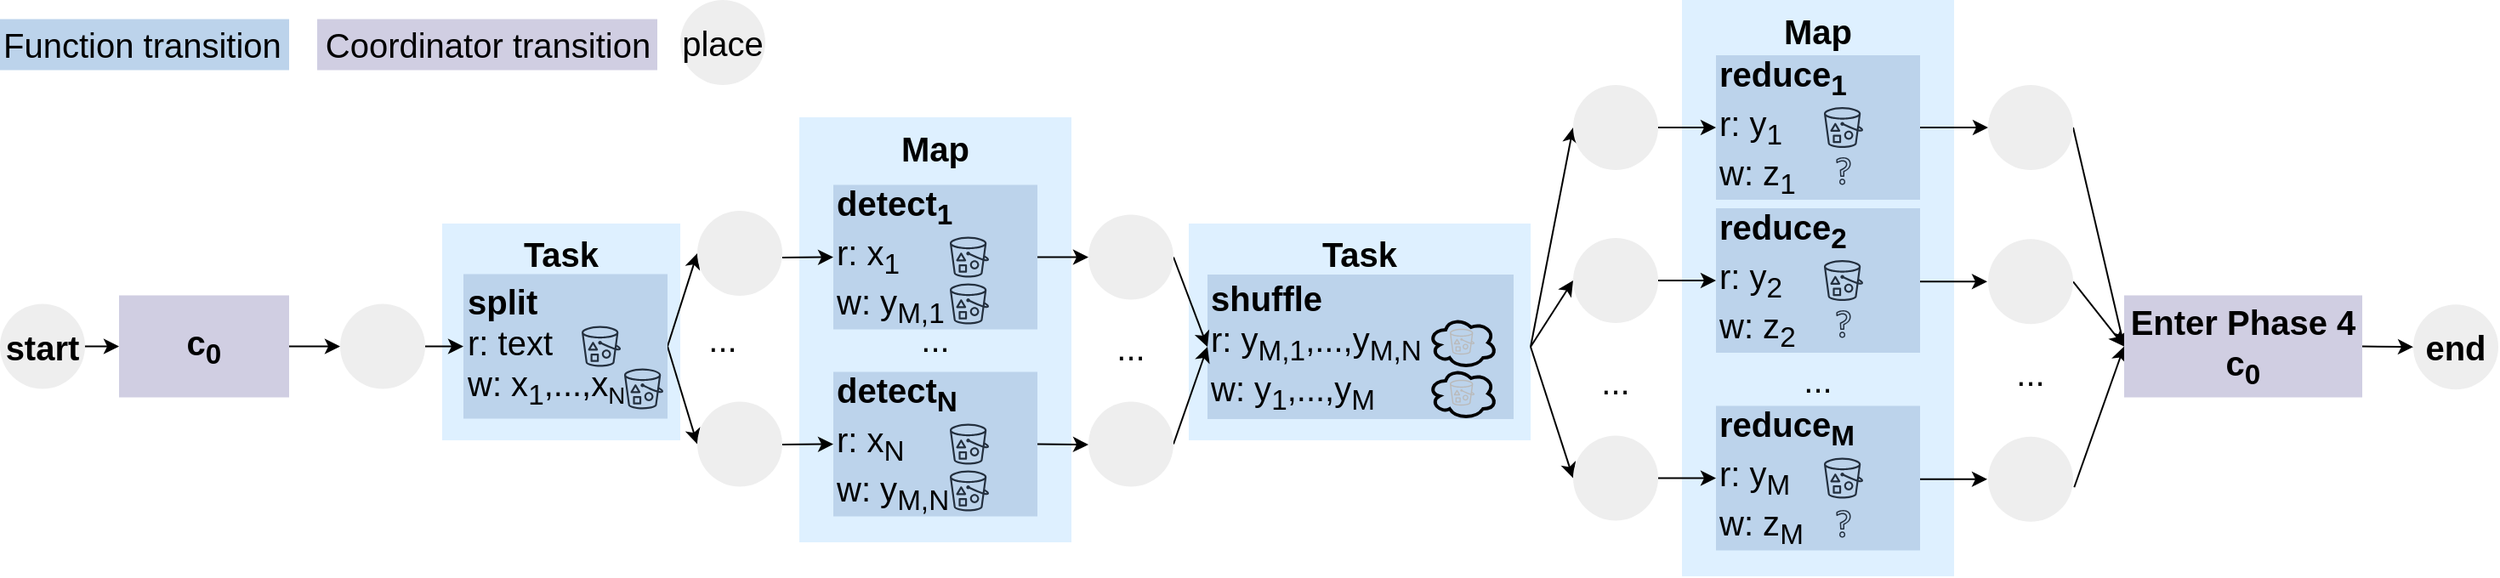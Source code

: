 <mxfile version="15.4.0" type="device"><diagram id="yiRDfCdH8cYX3cv1Tssn" name="Page-1"><mxGraphModel dx="1929" dy="1000" grid="1" gridSize="10" guides="1" tooltips="1" connect="1" arrows="1" fold="1" page="1" pageScale="1" pageWidth="827" pageHeight="1169" math="0" shadow="0"><root><mxCell id="0"/><mxCell id="1" parent="0"/><mxCell id="C-YNDKj5ZLPIrw1tNKyV-2" value="&lt;b&gt;Task&lt;/b&gt;" style="rounded=0;whiteSpace=wrap;html=1;fontSize=20;align=center;verticalAlign=top;fillColor=#DEF0FF;strokeColor=none;" parent="1" vertex="1"><mxGeometry x="199" y="342.49" width="201" height="127.51" as="geometry"/></mxCell><mxCell id="C-YNDKj5ZLPIrw1tNKyV-1" value="&lt;b&gt;Task&lt;/b&gt;" style="rounded=0;whiteSpace=wrap;html=1;fontSize=20;align=center;verticalAlign=top;fillColor=#DEF0FF;strokeColor=none;" parent="1" vertex="1"><mxGeometry x="-240" y="342.49" width="140" height="127.51" as="geometry"/></mxCell><mxCell id="FjUiIToW6S3Nz0YTUFFR-54" value="&lt;b&gt;Map&lt;/b&gt;" style="rounded=0;whiteSpace=wrap;html=1;fontSize=20;align=center;verticalAlign=top;fillColor=#DEF0FF;strokeColor=none;" parent="1" vertex="1"><mxGeometry x="-30" y="280" width="160" height="250" as="geometry"/></mxCell><mxCell id="RQtrrZ3ROyKTZi_biovk-3" style="edgeStyle=orthogonalEdgeStyle;rounded=0;orthogonalLoop=1;jettySize=auto;html=1;entryX=0;entryY=0.5;entryDx=0;entryDy=0;fontSize=20;" parent="1" target="RQtrrZ3ROyKTZi_biovk-2" edge="1"><mxGeometry relative="1" as="geometry"><mxPoint x="-460" y="414.75" as="sourcePoint"/></mxGeometry></mxCell><mxCell id="RQtrrZ3ROyKTZi_biovk-6" style="edgeStyle=orthogonalEdgeStyle;rounded=0;orthogonalLoop=1;jettySize=auto;html=1;entryX=0;entryY=0.5;entryDx=0;entryDy=0;fontSize=20;" parent="1" source="RQtrrZ3ROyKTZi_biovk-2" edge="1"><mxGeometry relative="1" as="geometry"><mxPoint x="-300" y="414.75" as="targetPoint"/></mxGeometry></mxCell><mxCell id="RQtrrZ3ROyKTZi_biovk-2" value="c&lt;sub&gt;0&lt;/sub&gt;" style="rounded=0;whiteSpace=wrap;html=1;fontSize=20;fillColor=#d0cee2;strokeColor=none;fontStyle=1" parent="1" vertex="1"><mxGeometry x="-430" y="384.75" width="100" height="60" as="geometry"/></mxCell><mxCell id="RQtrrZ3ROyKTZi_biovk-8" style="edgeStyle=orthogonalEdgeStyle;rounded=0;orthogonalLoop=1;jettySize=auto;html=1;entryX=0;entryY=0.5;entryDx=0;entryDy=0;fontSize=20;" parent="1" edge="1"><mxGeometry relative="1" as="geometry"><mxPoint x="-227.5" y="414.75" as="targetPoint"/><mxPoint x="-250" y="414.75" as="sourcePoint"/></mxGeometry></mxCell><mxCell id="FjUiIToW6S3Nz0YTUFFR-51" style="edgeStyle=none;rounded=0;orthogonalLoop=1;jettySize=auto;html=1;exitX=1;exitY=0.5;exitDx=0;exitDy=0;entryX=0;entryY=0.5;entryDx=0;entryDy=0;fontSize=20;" parent="1" source="CbNxi4T1dEzjD8uQ3He0-1" target="jQfOcinhYtsGM4zWeQ2B-1" edge="1"><mxGeometry relative="1" as="geometry"><mxPoint x="-110" y="362.5" as="targetPoint"/></mxGeometry></mxCell><mxCell id="FjUiIToW6S3Nz0YTUFFR-52" style="edgeStyle=none;rounded=0;orthogonalLoop=1;jettySize=auto;html=1;exitX=1;exitY=0.5;exitDx=0;exitDy=0;entryX=0;entryY=0.5;entryDx=0;entryDy=0;fontSize=20;" parent="1" source="CbNxi4T1dEzjD8uQ3He0-1" target="jQfOcinhYtsGM4zWeQ2B-4" edge="1"><mxGeometry relative="1" as="geometry"><mxPoint x="-110" y="472.5" as="targetPoint"/></mxGeometry></mxCell><mxCell id="CbNxi4T1dEzjD8uQ3He0-1" value="&lt;b&gt;split&lt;br&gt;&lt;/b&gt;r: text&lt;br&gt;w: x&lt;sub&gt;1&lt;/sub&gt;,...,x&lt;span style=&quot;font-size: 16.667px&quot;&gt;&lt;sub&gt;N&lt;/sub&gt;&lt;/span&gt;" style="rounded=0;whiteSpace=wrap;html=1;fontSize=20;align=left;fillColor=#BCD3EB;strokeColor=none;" parent="1" vertex="1"><mxGeometry x="-227.5" y="372.25" width="120" height="85" as="geometry"/></mxCell><mxCell id="FjUiIToW6S3Nz0YTUFFR-2" value="" style="sketch=0;outlineConnect=0;fontColor=#232F3E;gradientColor=none;strokeColor=#232F3E;fillColor=none;dashed=0;verticalLabelPosition=bottom;verticalAlign=top;align=center;html=1;fontSize=12;fontStyle=0;aspect=fixed;shape=mxgraph.aws4.resourceIcon;resIcon=mxgraph.aws4.bucket_with_objects;" parent="1" vertex="1"><mxGeometry x="-161.46" y="399.75" width="30" height="30" as="geometry"/></mxCell><mxCell id="FjUiIToW6S3Nz0YTUFFR-3" value="" style="sketch=0;outlineConnect=0;fontColor=#232F3E;gradientColor=none;strokeColor=#232F3E;fillColor=none;dashed=0;verticalLabelPosition=bottom;verticalAlign=top;align=center;html=1;fontSize=12;fontStyle=0;aspect=fixed;shape=mxgraph.aws4.resourceIcon;resIcon=mxgraph.aws4.bucket_with_objects;" parent="1" vertex="1"><mxGeometry x="-136.5" y="424.75" width="30" height="30" as="geometry"/></mxCell><mxCell id="FjUiIToW6S3Nz0YTUFFR-8" value="..." style="text;html=1;strokeColor=none;fillColor=none;align=center;verticalAlign=middle;whiteSpace=wrap;rounded=0;fontSize=20;" parent="1" vertex="1"><mxGeometry x="-105" y="395" width="60" height="30" as="geometry"/></mxCell><mxCell id="jQfOcinhYtsGM4zWeQ2B-8" style="edgeStyle=orthogonalEdgeStyle;rounded=0;orthogonalLoop=1;jettySize=auto;html=1;exitX=1;exitY=0.5;exitDx=0;exitDy=0;entryX=0;entryY=0.5;entryDx=0;entryDy=0;" parent="1" source="FjUiIToW6S3Nz0YTUFFR-10" target="jQfOcinhYtsGM4zWeQ2B-5" edge="1"><mxGeometry relative="1" as="geometry"/></mxCell><mxCell id="FjUiIToW6S3Nz0YTUFFR-10" value="&lt;b&gt;detect&lt;sub&gt;1&lt;/sub&gt;&lt;br&gt;&lt;/b&gt;r: x&lt;sub&gt;1&lt;/sub&gt;&lt;br&gt;w: y&lt;sub&gt;M,1&lt;/sub&gt;" style="rounded=0;whiteSpace=wrap;html=1;fontSize=20;align=left;fillColor=#BCD3EB;strokeColor=none;" parent="1" vertex="1"><mxGeometry x="-10" y="319.75" width="120" height="85" as="geometry"/></mxCell><mxCell id="FjUiIToW6S3Nz0YTUFFR-11" value="" style="sketch=0;outlineConnect=0;fontColor=#232F3E;gradientColor=none;strokeColor=#232F3E;fillColor=none;dashed=0;verticalLabelPosition=bottom;verticalAlign=top;align=center;html=1;fontSize=12;fontStyle=0;aspect=fixed;shape=mxgraph.aws4.resourceIcon;resIcon=mxgraph.aws4.bucket_with_objects;" parent="1" vertex="1"><mxGeometry x="55.0" y="347.25" width="30" height="30" as="geometry"/></mxCell><mxCell id="FjUiIToW6S3Nz0YTUFFR-18" style="edgeStyle=none;rounded=0;orthogonalLoop=1;jettySize=auto;html=1;exitX=1;exitY=0.5;exitDx=0;exitDy=0;entryX=0;entryY=0.5;entryDx=0;entryDy=0;fontSize=20;" parent="1" edge="1"><mxGeometry relative="1" as="geometry"><mxPoint x="-40" y="362.5" as="sourcePoint"/><mxPoint x="-10" y="362.25" as="targetPoint"/></mxGeometry></mxCell><mxCell id="FjUiIToW6S3Nz0YTUFFR-38" style="edgeStyle=none;rounded=0;orthogonalLoop=1;jettySize=auto;html=1;exitX=1;exitY=0.5;exitDx=0;exitDy=0;entryX=0;entryY=0.5;entryDx=0;entryDy=0;fontSize=20;" parent="1" edge="1"><mxGeometry relative="1" as="geometry"><mxPoint x="110" y="472.25" as="sourcePoint"/><mxPoint x="140" y="472.5" as="targetPoint"/></mxGeometry></mxCell><mxCell id="FjUiIToW6S3Nz0YTUFFR-28" style="edgeStyle=none;rounded=0;orthogonalLoop=1;jettySize=auto;html=1;exitX=1;exitY=0.5;exitDx=0;exitDy=0;entryX=0;entryY=0.5;entryDx=0;entryDy=0;fontSize=20;" parent="1" target="FjUiIToW6S3Nz0YTUFFR-30" edge="1"><mxGeometry relative="1" as="geometry"><mxPoint x="-40" y="472.5" as="sourcePoint"/></mxGeometry></mxCell><mxCell id="FjUiIToW6S3Nz0YTUFFR-30" value="&lt;b&gt;detect&lt;sub&gt;N&lt;/sub&gt;&lt;br&gt;&lt;/b&gt;r: x&lt;sub&gt;N&lt;/sub&gt;&lt;br&gt;w: y&lt;sub&gt;M,N&lt;/sub&gt;" style="rounded=0;whiteSpace=wrap;html=1;fontSize=20;align=left;fillColor=#BCD3EB;strokeColor=none;" parent="1" vertex="1"><mxGeometry x="-10" y="429.75" width="120" height="85" as="geometry"/></mxCell><mxCell id="FjUiIToW6S3Nz0YTUFFR-31" value="" style="sketch=0;outlineConnect=0;fontColor=#232F3E;gradientColor=none;strokeColor=#232F3E;fillColor=none;dashed=0;verticalLabelPosition=bottom;verticalAlign=top;align=center;html=1;fontSize=12;fontStyle=0;aspect=fixed;shape=mxgraph.aws4.resourceIcon;resIcon=mxgraph.aws4.bucket_with_objects;" parent="1" vertex="1"><mxGeometry x="55.0" y="457.25" width="30" height="30" as="geometry"/></mxCell><mxCell id="FjUiIToW6S3Nz0YTUFFR-41" value="&lt;b&gt;shuffle&lt;br&gt;&lt;/b&gt;r: y&lt;sub&gt;M,1&lt;/sub&gt;,...,y&lt;sub&gt;M,N&lt;/sub&gt;&lt;br&gt;w: y&lt;sub&gt;1&lt;/sub&gt;,...,y&lt;sub&gt;M&lt;/sub&gt;" style="rounded=0;whiteSpace=wrap;html=1;fontSize=20;align=left;fillColor=#BCD3EB;strokeColor=none;" parent="1" vertex="1"><mxGeometry x="210" y="372.5" width="180" height="85" as="geometry"/></mxCell><mxCell id="FjUiIToW6S3Nz0YTUFFR-57" value="" style="sketch=0;outlineConnect=0;fontColor=#232F3E;gradientColor=none;strokeColor=#232F3E;fillColor=none;dashed=0;verticalLabelPosition=bottom;verticalAlign=top;align=center;html=1;fontSize=12;fontStyle=0;aspect=fixed;shape=mxgraph.aws4.resourceIcon;resIcon=mxgraph.aws4.bucket_with_objects;" parent="1" vertex="1"><mxGeometry x="55.0" y="374.75" width="30" height="30" as="geometry"/></mxCell><mxCell id="FjUiIToW6S3Nz0YTUFFR-60" value="" style="sketch=0;outlineConnect=0;fontColor=#232F3E;gradientColor=none;strokeColor=#232F3E;fillColor=none;dashed=0;verticalLabelPosition=bottom;verticalAlign=top;align=center;html=1;fontSize=12;fontStyle=0;aspect=fixed;shape=mxgraph.aws4.resourceIcon;resIcon=mxgraph.aws4.bucket_with_objects;" parent="1" vertex="1"><mxGeometry x="55.0" y="484.75" width="30" height="30" as="geometry"/></mxCell><mxCell id="FjUiIToW6S3Nz0YTUFFR-63" style="edgeStyle=none;rounded=0;orthogonalLoop=1;jettySize=auto;html=1;exitX=1;exitY=0.5;exitDx=0;exitDy=0;entryX=0;entryY=0.5;entryDx=0;entryDy=0;fontSize=20;" parent="1" target="jQfOcinhYtsGM4zWeQ2B-11" edge="1"><mxGeometry relative="1" as="geometry"><mxPoint x="400" y="415" as="sourcePoint"/><mxPoint x="421" y="284.75" as="targetPoint"/></mxGeometry></mxCell><mxCell id="FjUiIToW6S3Nz0YTUFFR-64" style="edgeStyle=none;rounded=0;orthogonalLoop=1;jettySize=auto;html=1;entryX=0;entryY=0.5;entryDx=0;entryDy=0;fontSize=20;exitX=1;exitY=0.5;exitDx=0;exitDy=0;" parent="1" target="jQfOcinhYtsGM4zWeQ2B-12" edge="1"><mxGeometry relative="1" as="geometry"><mxPoint x="400" y="415" as="sourcePoint"/><mxPoint x="421" y="374.75" as="targetPoint"/></mxGeometry></mxCell><mxCell id="FjUiIToW6S3Nz0YTUFFR-65" style="edgeStyle=none;rounded=0;orthogonalLoop=1;jettySize=auto;html=1;exitX=1;exitY=0.5;exitDx=0;exitDy=0;entryX=0;entryY=0.5;entryDx=0;entryDy=0;fontSize=20;" parent="1" target="jQfOcinhYtsGM4zWeQ2B-13" edge="1"><mxGeometry relative="1" as="geometry"><mxPoint x="400" y="415" as="sourcePoint"/><mxPoint x="421" y="527.25" as="targetPoint"/></mxGeometry></mxCell><mxCell id="FjUiIToW6S3Nz0YTUFFR-68" value="..." style="text;html=1;strokeColor=none;fillColor=none;align=center;verticalAlign=middle;whiteSpace=wrap;rounded=0;fontSize=20;" parent="1" vertex="1"><mxGeometry x="420" y="420" width="60" height="30" as="geometry"/></mxCell><mxCell id="FjUiIToW6S3Nz0YTUFFR-72" value="&lt;b&gt;Map&lt;/b&gt;" style="rounded=0;whiteSpace=wrap;html=1;fontSize=20;align=center;verticalAlign=top;strokeColor=none;fillColor=#DEF0FF;" parent="1" vertex="1"><mxGeometry x="489" y="211" width="160" height="339" as="geometry"/></mxCell><mxCell id="FjUiIToW6S3Nz0YTUFFR-73" style="edgeStyle=none;rounded=0;orthogonalLoop=1;jettySize=auto;html=1;entryX=0;entryY=0.5;entryDx=0;entryDy=0;fontSize=20;" parent="1" target="FjUiIToW6S3Nz0YTUFFR-75" edge="1"><mxGeometry relative="1" as="geometry"><mxPoint x="469" y="286" as="sourcePoint"/></mxGeometry></mxCell><mxCell id="jQfOcinhYtsGM4zWeQ2B-18" style="edgeStyle=none;rounded=0;orthogonalLoop=1;jettySize=auto;html=1;exitX=1;exitY=0.5;exitDx=0;exitDy=0;entryX=0;entryY=0.5;entryDx=0;entryDy=0;" parent="1" source="FjUiIToW6S3Nz0YTUFFR-75" target="jQfOcinhYtsGM4zWeQ2B-14" edge="1"><mxGeometry relative="1" as="geometry"/></mxCell><mxCell id="FjUiIToW6S3Nz0YTUFFR-75" value="&lt;b&gt;reduce&lt;sub&gt;1&lt;/sub&gt;&lt;br&gt;&lt;/b&gt;r: y&lt;sub&gt;1&lt;/sub&gt;&lt;br&gt;w: z&lt;sub&gt;1&lt;/sub&gt;" style="rounded=0;whiteSpace=wrap;html=1;fontSize=20;align=left;fillColor=#BCD3EB;strokeColor=none;" parent="1" vertex="1"><mxGeometry x="509" y="243.5" width="120" height="85" as="geometry"/></mxCell><mxCell id="FjUiIToW6S3Nz0YTUFFR-76" value="" style="sketch=0;outlineConnect=0;fontColor=#232F3E;gradientColor=none;strokeColor=#232F3E;fillColor=none;dashed=0;verticalLabelPosition=bottom;verticalAlign=top;align=center;html=1;fontSize=12;fontStyle=0;aspect=fixed;shape=mxgraph.aws4.resourceIcon;resIcon=mxgraph.aws4.bucket_with_objects;" parent="1" vertex="1"><mxGeometry x="569" y="271" width="30" height="30" as="geometry"/></mxCell><mxCell id="FjUiIToW6S3Nz0YTUFFR-77" style="edgeStyle=none;rounded=0;orthogonalLoop=1;jettySize=auto;html=1;entryX=0;entryY=0.5;entryDx=0;entryDy=0;fontSize=20;" parent="1" source="jQfOcinhYtsGM4zWeQ2B-12" target="FjUiIToW6S3Nz0YTUFFR-79" edge="1"><mxGeometry relative="1" as="geometry"><mxPoint x="479" y="376" as="sourcePoint"/></mxGeometry></mxCell><mxCell id="s1X0vc_cC-6pDCUdqe2T-5" style="edgeStyle=none;rounded=0;orthogonalLoop=1;jettySize=auto;html=1;exitX=1;exitY=0.5;exitDx=0;exitDy=0;entryX=0;entryY=0.5;entryDx=0;entryDy=0;" parent="1" edge="1"><mxGeometry relative="1" as="geometry"><mxPoint x="619" y="376.63" as="sourcePoint"/><mxPoint x="668.5" y="376.63" as="targetPoint"/></mxGeometry></mxCell><mxCell id="FjUiIToW6S3Nz0YTUFFR-79" value="&lt;b&gt;reduce&lt;sub&gt;2&lt;/sub&gt;&lt;br&gt;&lt;/b&gt;r: y&lt;sub&gt;2&lt;/sub&gt;&lt;br&gt;w: z&lt;sub&gt;2&lt;/sub&gt;" style="rounded=0;whiteSpace=wrap;html=1;fontSize=20;align=left;fillColor=#BCD3EB;strokeColor=none;" parent="1" vertex="1"><mxGeometry x="509" y="333.5" width="120" height="85" as="geometry"/></mxCell><mxCell id="FjUiIToW6S3Nz0YTUFFR-80" value="" style="sketch=0;outlineConnect=0;fontColor=#232F3E;gradientColor=none;strokeColor=#232F3E;fillColor=none;dashed=0;verticalLabelPosition=bottom;verticalAlign=top;align=center;html=1;fontSize=12;fontStyle=0;aspect=fixed;shape=mxgraph.aws4.resourceIcon;resIcon=mxgraph.aws4.bucket_with_objects;" parent="1" vertex="1"><mxGeometry x="569" y="361" width="30" height="30" as="geometry"/></mxCell><mxCell id="FjUiIToW6S3Nz0YTUFFR-81" style="edgeStyle=none;rounded=0;orthogonalLoop=1;jettySize=auto;html=1;entryX=0;entryY=0.5;entryDx=0;entryDy=0;fontSize=20;" parent="1" source="jQfOcinhYtsGM4zWeQ2B-13" target="FjUiIToW6S3Nz0YTUFFR-83" edge="1"><mxGeometry relative="1" as="geometry"><mxPoint x="479" y="492" as="sourcePoint"/></mxGeometry></mxCell><mxCell id="s1X0vc_cC-6pDCUdqe2T-4" style="edgeStyle=none;rounded=0;orthogonalLoop=1;jettySize=auto;html=1;exitX=1;exitY=0.5;exitDx=0;exitDy=0;entryX=0;entryY=0.5;entryDx=0;entryDy=0;" parent="1" edge="1"><mxGeometry relative="1" as="geometry"><mxPoint x="619" y="492.88" as="sourcePoint"/><mxPoint x="668.5" y="492.88" as="targetPoint"/></mxGeometry></mxCell><mxCell id="FjUiIToW6S3Nz0YTUFFR-83" value="&lt;b&gt;reduce&lt;sub&gt;M&lt;/sub&gt;&lt;br&gt;&lt;/b&gt;r: y&lt;sub&gt;M&lt;/sub&gt;&lt;br&gt;w: z&lt;sub&gt;M&lt;/sub&gt;" style="rounded=0;whiteSpace=wrap;html=1;fontSize=20;align=left;fillColor=#BCD3EB;strokeColor=none;" parent="1" vertex="1"><mxGeometry x="509" y="449.75" width="120" height="85" as="geometry"/></mxCell><mxCell id="FjUiIToW6S3Nz0YTUFFR-84" value="" style="sketch=0;outlineConnect=0;fontColor=#232F3E;gradientColor=none;strokeColor=#232F3E;fillColor=none;dashed=0;verticalLabelPosition=bottom;verticalAlign=top;align=center;html=1;fontSize=12;fontStyle=0;aspect=fixed;shape=mxgraph.aws4.resourceIcon;resIcon=mxgraph.aws4.bucket_with_objects;" parent="1" vertex="1"><mxGeometry x="569" y="477.25" width="30" height="30" as="geometry"/></mxCell><mxCell id="FjUiIToW6S3Nz0YTUFFR-93" value="..." style="text;html=1;strokeColor=none;fillColor=none;align=center;verticalAlign=middle;whiteSpace=wrap;rounded=0;fontSize=20;" parent="1" vertex="1"><mxGeometry x="20" y="394.75" width="60" height="30" as="geometry"/></mxCell><mxCell id="FjUiIToW6S3Nz0YTUFFR-94" value="..." style="text;html=1;strokeColor=none;fillColor=none;align=center;verticalAlign=middle;whiteSpace=wrap;rounded=0;fontSize=20;" parent="1" vertex="1"><mxGeometry x="539" y="418.5" width="60" height="30" as="geometry"/></mxCell><mxCell id="FjUiIToW6S3Nz0YTUFFR-96" value="" style="sketch=0;outlineConnect=0;fontColor=#232F3E;gradientColor=none;fillColor=#232F3E;strokeColor=none;dashed=0;verticalLabelPosition=bottom;verticalAlign=top;align=center;html=1;fontSize=12;fontStyle=0;aspect=fixed;pointerEvents=1;shape=mxgraph.aws4.question;" parent="1" vertex="1"><mxGeometry x="579.73" y="303.5" width="8.54" height="16.25" as="geometry"/></mxCell><mxCell id="FjUiIToW6S3Nz0YTUFFR-97" value="" style="sketch=0;outlineConnect=0;fontColor=#232F3E;gradientColor=none;fillColor=#232F3E;strokeColor=none;dashed=0;verticalLabelPosition=bottom;verticalAlign=top;align=center;html=1;fontSize=12;fontStyle=0;aspect=fixed;pointerEvents=1;shape=mxgraph.aws4.question;" parent="1" vertex="1"><mxGeometry x="579.73" y="393.5" width="8.54" height="16.25" as="geometry"/></mxCell><mxCell id="FjUiIToW6S3Nz0YTUFFR-98" value="" style="sketch=0;outlineConnect=0;fontColor=#232F3E;gradientColor=none;fillColor=#232F3E;strokeColor=none;dashed=0;verticalLabelPosition=bottom;verticalAlign=top;align=center;html=1;fontSize=12;fontStyle=0;aspect=fixed;pointerEvents=1;shape=mxgraph.aws4.question;" parent="1" vertex="1"><mxGeometry x="579.73" y="511" width="8.54" height="16.25" as="geometry"/></mxCell><mxCell id="Zw1FsAxYyRv2jkPU-KIy-1" value="" style="group" parent="1" vertex="1" connectable="0"><mxGeometry x="340" y="397.5" width="40" height="30" as="geometry"/></mxCell><mxCell id="Zw1FsAxYyRv2jkPU-KIy-2" value="" style="ellipse;shape=cloud;whiteSpace=wrap;html=1;strokeWidth=2;fillColor=none;" parent="Zw1FsAxYyRv2jkPU-KIy-1" vertex="1"><mxGeometry width="40" height="30" as="geometry"/></mxCell><mxCell id="Zw1FsAxYyRv2jkPU-KIy-3" value="" style="sketch=0;outlineConnect=0;fontColor=#232F3E;gradientColor=none;fillColor=#BABABA;strokeColor=none;dashed=0;verticalLabelPosition=bottom;verticalAlign=top;align=center;html=1;fontSize=12;fontStyle=0;aspect=fixed;pointerEvents=1;shape=mxgraph.aws4.bucket_with_objects;" parent="Zw1FsAxYyRv2jkPU-KIy-1" vertex="1"><mxGeometry x="12.472" y="6.923" width="14.616" height="15.2" as="geometry"/></mxCell><mxCell id="Zw1FsAxYyRv2jkPU-KIy-4" value="" style="group" parent="1" vertex="1" connectable="0"><mxGeometry x="340" y="427.5" width="40" height="30" as="geometry"/></mxCell><mxCell id="Zw1FsAxYyRv2jkPU-KIy-5" value="" style="ellipse;shape=cloud;whiteSpace=wrap;html=1;strokeWidth=2;fillColor=none;" parent="Zw1FsAxYyRv2jkPU-KIy-4" vertex="1"><mxGeometry width="40" height="30" as="geometry"/></mxCell><mxCell id="Zw1FsAxYyRv2jkPU-KIy-6" value="" style="sketch=0;outlineConnect=0;fontColor=#232F3E;gradientColor=none;fillColor=#BABABA;strokeColor=none;dashed=0;verticalLabelPosition=bottom;verticalAlign=top;align=center;html=1;fontSize=12;fontStyle=0;aspect=fixed;pointerEvents=1;shape=mxgraph.aws4.bucket_with_objects;" parent="Zw1FsAxYyRv2jkPU-KIy-4" vertex="1"><mxGeometry x="12.472" y="6.923" width="14.616" height="15.2" as="geometry"/></mxCell><mxCell id="s1X0vc_cC-6pDCUdqe2T-8" style="edgeStyle=none;rounded=0;orthogonalLoop=1;jettySize=auto;html=1;exitX=1;exitY=0.5;exitDx=0;exitDy=0;entryX=0;entryY=0.5;entryDx=0;entryDy=0;" parent="1" source="jQfOcinhYtsGM4zWeQ2B-14" target="s1X0vc_cC-6pDCUdqe2T-7" edge="1"><mxGeometry relative="1" as="geometry"><mxPoint x="738.5" y="285.38" as="sourcePoint"/></mxGeometry></mxCell><mxCell id="s1X0vc_cC-6pDCUdqe2T-9" style="edgeStyle=none;rounded=0;orthogonalLoop=1;jettySize=auto;html=1;exitX=1;exitY=0.5;exitDx=0;exitDy=0;entryX=0;entryY=0.5;entryDx=0;entryDy=0;" parent="1" source="jQfOcinhYtsGM4zWeQ2B-16" target="s1X0vc_cC-6pDCUdqe2T-7" edge="1"><mxGeometry relative="1" as="geometry"><mxPoint x="831.5" y="420.63" as="targetPoint"/><mxPoint x="738.5" y="376.63" as="sourcePoint"/></mxGeometry></mxCell><mxCell id="s1X0vc_cC-6pDCUdqe2T-10" style="edgeStyle=none;rounded=0;orthogonalLoop=1;jettySize=auto;html=1;exitX=1.013;exitY=0.595;exitDx=0;exitDy=0;entryX=0;entryY=0.5;entryDx=0;entryDy=0;exitPerimeter=0;" parent="1" source="jQfOcinhYtsGM4zWeQ2B-17" target="s1X0vc_cC-6pDCUdqe2T-7" edge="1"><mxGeometry relative="1" as="geometry"><mxPoint x="738.5" y="492.88" as="sourcePoint"/></mxGeometry></mxCell><mxCell id="s1X0vc_cC-6pDCUdqe2T-11" style="edgeStyle=none;rounded=0;orthogonalLoop=1;jettySize=auto;html=1;exitX=1;exitY=0.5;exitDx=0;exitDy=0;entryX=0;entryY=0.5;entryDx=0;entryDy=0;" parent="1" source="s1X0vc_cC-6pDCUdqe2T-7" target="jQfOcinhYtsGM4zWeQ2B-15" edge="1"><mxGeometry relative="1" as="geometry"><mxPoint x="929.0" y="414.75" as="targetPoint"/></mxGeometry></mxCell><mxCell id="s1X0vc_cC-6pDCUdqe2T-7" value="Enter Phase 4 c&lt;sub&gt;0&lt;/sub&gt;" style="rounded=0;whiteSpace=wrap;html=1;fontSize=20;fillColor=#d0cee2;strokeColor=none;fontStyle=1" parent="1" vertex="1"><mxGeometry x="749" y="384.75" width="140" height="60" as="geometry"/></mxCell><mxCell id="jQfOcinhYtsGM4zWeQ2B-1" value="" style="ellipse;whiteSpace=wrap;html=1;aspect=fixed;fontSize=20;fontStyle=1;fillColor=#eeeeee;strokeColor=none;" parent="1" vertex="1"><mxGeometry x="-90" y="335" width="50" height="50" as="geometry"/></mxCell><mxCell id="jQfOcinhYtsGM4zWeQ2B-2" value="start" style="ellipse;whiteSpace=wrap;html=1;aspect=fixed;fontSize=20;fontStyle=1;fillColor=#eeeeee;strokeColor=none;" parent="1" vertex="1"><mxGeometry x="-500" y="389.75" width="50" height="50" as="geometry"/></mxCell><mxCell id="jQfOcinhYtsGM4zWeQ2B-3" value="" style="ellipse;whiteSpace=wrap;html=1;aspect=fixed;fontSize=20;fontStyle=1;fillColor=#eeeeee;strokeColor=none;" parent="1" vertex="1"><mxGeometry x="-300" y="389.75" width="50" height="50" as="geometry"/></mxCell><mxCell id="jQfOcinhYtsGM4zWeQ2B-4" value="" style="ellipse;whiteSpace=wrap;html=1;aspect=fixed;fontSize=20;fontStyle=1;fillColor=#eeeeee;strokeColor=none;" parent="1" vertex="1"><mxGeometry x="-90" y="447.25" width="50" height="50" as="geometry"/></mxCell><mxCell id="jQfOcinhYtsGM4zWeQ2B-9" style="rounded=0;orthogonalLoop=1;jettySize=auto;html=1;exitX=1;exitY=0.5;exitDx=0;exitDy=0;entryX=0;entryY=0.5;entryDx=0;entryDy=0;" parent="1" source="jQfOcinhYtsGM4zWeQ2B-5" target="FjUiIToW6S3Nz0YTUFFR-41" edge="1"><mxGeometry relative="1" as="geometry"/></mxCell><mxCell id="jQfOcinhYtsGM4zWeQ2B-5" value="" style="ellipse;whiteSpace=wrap;html=1;aspect=fixed;fontSize=20;fontStyle=1;fillColor=#eeeeee;strokeColor=none;" parent="1" vertex="1"><mxGeometry x="140" y="337.25" width="50" height="50" as="geometry"/></mxCell><mxCell id="jQfOcinhYtsGM4zWeQ2B-10" style="edgeStyle=none;rounded=0;orthogonalLoop=1;jettySize=auto;html=1;exitX=1;exitY=0.5;exitDx=0;exitDy=0;entryX=0;entryY=0.5;entryDx=0;entryDy=0;" parent="1" source="jQfOcinhYtsGM4zWeQ2B-6" target="FjUiIToW6S3Nz0YTUFFR-41" edge="1"><mxGeometry relative="1" as="geometry"/></mxCell><mxCell id="jQfOcinhYtsGM4zWeQ2B-6" value="" style="ellipse;whiteSpace=wrap;html=1;aspect=fixed;fontSize=20;fontStyle=1;fillColor=#eeeeee;strokeColor=none;" parent="1" vertex="1"><mxGeometry x="140" y="447.25" width="50" height="50" as="geometry"/></mxCell><mxCell id="jQfOcinhYtsGM4zWeQ2B-7" value="..." style="text;html=1;strokeColor=none;fillColor=none;align=center;verticalAlign=middle;whiteSpace=wrap;rounded=0;fontSize=20;" parent="1" vertex="1"><mxGeometry x="135" y="399.75" width="60" height="30" as="geometry"/></mxCell><mxCell id="jQfOcinhYtsGM4zWeQ2B-11" value="" style="ellipse;whiteSpace=wrap;html=1;aspect=fixed;fontSize=20;fontStyle=1;fillColor=#eeeeee;strokeColor=none;" parent="1" vertex="1"><mxGeometry x="425" y="261" width="50" height="50" as="geometry"/></mxCell><mxCell id="jQfOcinhYtsGM4zWeQ2B-12" value="" style="ellipse;whiteSpace=wrap;html=1;aspect=fixed;fontSize=20;fontStyle=1;fillColor=#eeeeee;strokeColor=none;" parent="1" vertex="1"><mxGeometry x="425" y="351" width="50" height="50" as="geometry"/></mxCell><mxCell id="jQfOcinhYtsGM4zWeQ2B-13" value="" style="ellipse;whiteSpace=wrap;html=1;aspect=fixed;fontSize=20;fontStyle=1;fillColor=#eeeeee;strokeColor=none;" parent="1" vertex="1"><mxGeometry x="425" y="467.25" width="50" height="50" as="geometry"/></mxCell><mxCell id="jQfOcinhYtsGM4zWeQ2B-14" value="" style="ellipse;whiteSpace=wrap;html=1;aspect=fixed;fontSize=20;fontStyle=1;fillColor=#eeeeee;strokeColor=none;" parent="1" vertex="1"><mxGeometry x="669" y="261" width="50" height="50" as="geometry"/></mxCell><mxCell id="jQfOcinhYtsGM4zWeQ2B-15" value="end" style="ellipse;whiteSpace=wrap;html=1;aspect=fixed;fontSize=20;fontStyle=1;fillColor=#eeeeee;strokeColor=none;" parent="1" vertex="1"><mxGeometry x="919" y="390.12" width="50" height="50" as="geometry"/></mxCell><mxCell id="jQfOcinhYtsGM4zWeQ2B-16" value="" style="ellipse;whiteSpace=wrap;html=1;aspect=fixed;fontSize=20;fontStyle=1;fillColor=#eeeeee;strokeColor=none;" parent="1" vertex="1"><mxGeometry x="669" y="351.63" width="50" height="50" as="geometry"/></mxCell><mxCell id="jQfOcinhYtsGM4zWeQ2B-17" value="" style="ellipse;whiteSpace=wrap;html=1;aspect=fixed;fontSize=20;fontStyle=1;fillColor=#eeeeee;strokeColor=none;" parent="1" vertex="1"><mxGeometry x="669" y="467.88" width="50" height="50" as="geometry"/></mxCell><mxCell id="jQfOcinhYtsGM4zWeQ2B-19" value="..." style="text;html=1;strokeColor=none;fillColor=none;align=center;verticalAlign=middle;whiteSpace=wrap;rounded=0;fontSize=20;" parent="1" vertex="1"><mxGeometry x="664" y="414.75" width="60" height="30" as="geometry"/></mxCell><mxCell id="SqFNkUofsMpB6qTu2pnJ-1" value="Function transition" style="rounded=0;whiteSpace=wrap;html=1;fontSize=20;align=left;fillColor=#BCD3EB;strokeColor=none;" parent="1" vertex="1"><mxGeometry x="-500" y="222.25" width="170" height="30" as="geometry"/></mxCell><mxCell id="SqFNkUofsMpB6qTu2pnJ-2" value="&lt;span style=&quot;font-weight: normal&quot;&gt;Coordinator transition&lt;/span&gt;" style="rounded=0;whiteSpace=wrap;html=1;fontSize=20;fillColor=#d0cee2;strokeColor=none;fontStyle=1" parent="1" vertex="1"><mxGeometry x="-313.5" y="222.25" width="200" height="30" as="geometry"/></mxCell><mxCell id="SqFNkUofsMpB6qTu2pnJ-3" value="&lt;span style=&quot;font-weight: normal&quot;&gt;place&lt;/span&gt;" style="ellipse;whiteSpace=wrap;html=1;aspect=fixed;fontSize=20;fontStyle=1;fillColor=#eeeeee;strokeColor=none;" parent="1" vertex="1"><mxGeometry x="-100" y="211" width="50" height="50" as="geometry"/></mxCell></root></mxGraphModel></diagram></mxfile>